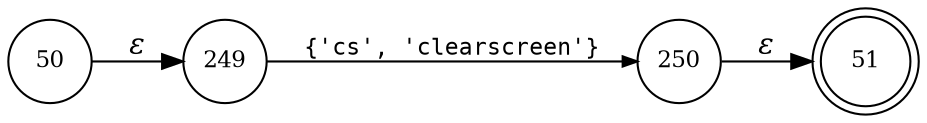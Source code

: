 digraph ATN {
rankdir=LR;
s51[fontsize=11, label="51", shape=doublecircle, fixedsize=true, width=.6];
s50[fontsize=11,label="50", shape=circle, fixedsize=true, width=.55, peripheries=1];
s249[fontsize=11,label="249", shape=circle, fixedsize=true, width=.55, peripheries=1];
s250[fontsize=11,label="250", shape=circle, fixedsize=true, width=.55, peripheries=1];
s50 -> s249 [fontname="Times-Italic", label="&epsilon;"];
s249 -> s250 [fontsize=11, fontname="Courier", arrowsize=.7, label = "{'cs', 'clearscreen'}", arrowhead = normal];
s250 -> s51 [fontname="Times-Italic", label="&epsilon;"];
}